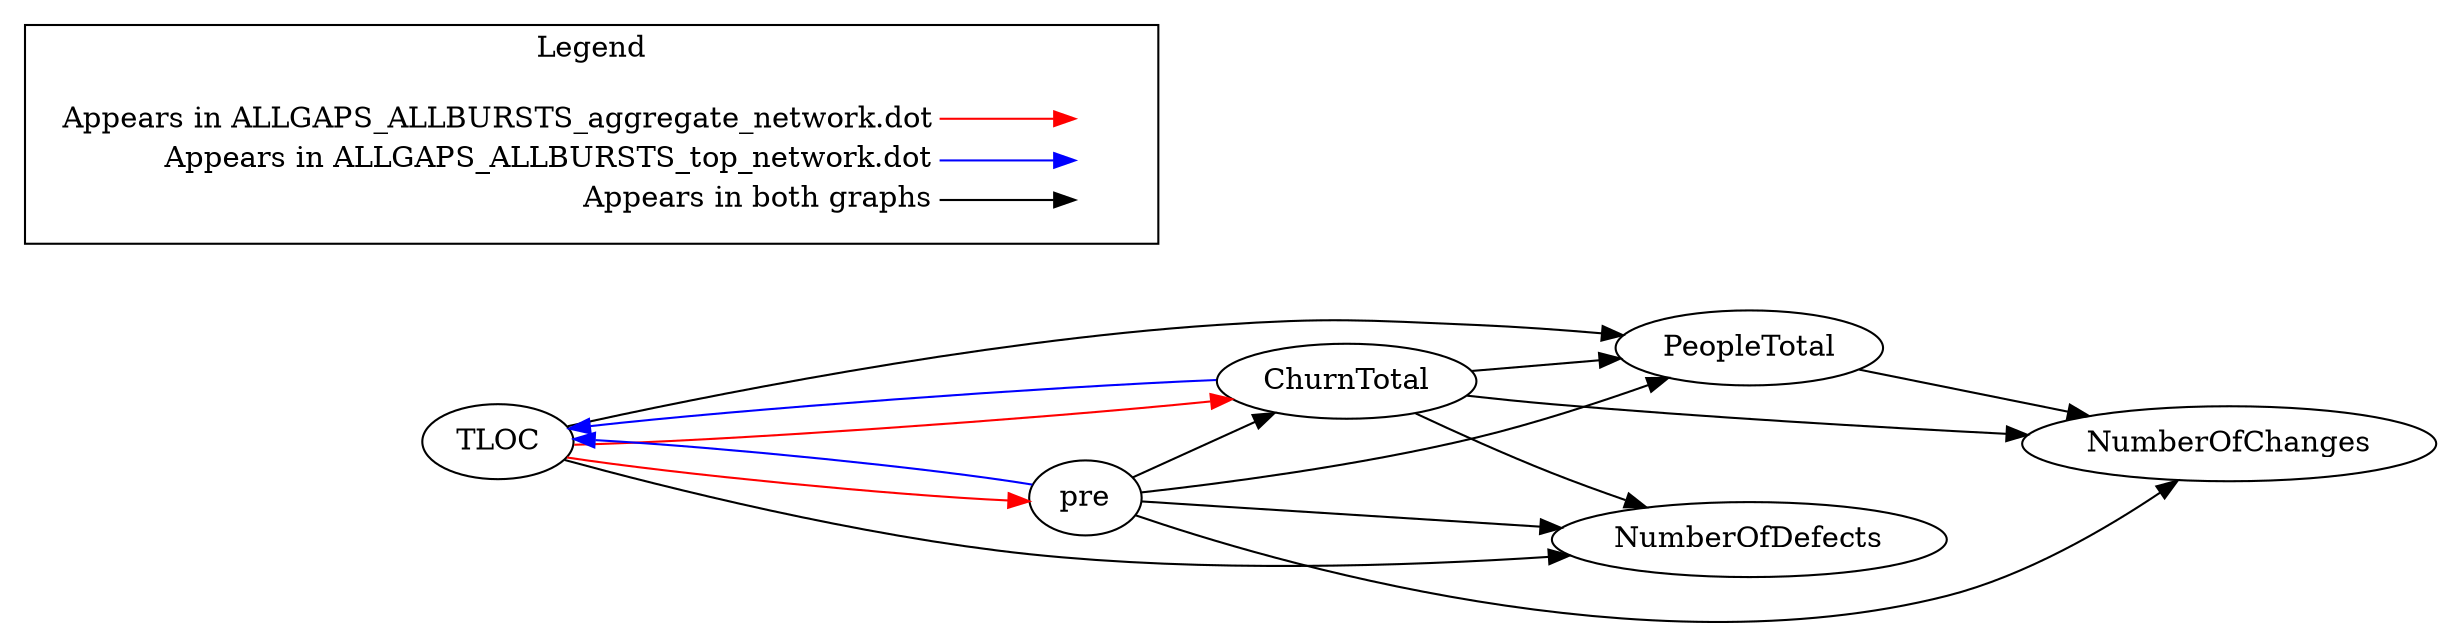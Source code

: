 digraph {
TLOC -> pre[color="red"];
TLOC -> ChurnTotal[color="red"];
pre -> NumberOfChanges[color="black"];
PeopleTotal -> NumberOfChanges[color="black"];
ChurnTotal -> NumberOfChanges[color="black"];
pre -> PeopleTotal[color="black"];
TLOC -> PeopleTotal[color="black"];
ChurnTotal -> NumberOfDefects[color="black"];
TLOC -> NumberOfDefects[color="black"];
ChurnTotal -> PeopleTotal[color="black"];
pre -> ChurnTotal[color="black"];
pre -> NumberOfDefects[color="black"];
ChurnTotal -> TLOC[color="blue"];
pre -> TLOC[color="blue"];

  rankdir=LR
  node [shape=plaintext]
  subgraph cluster_01 { 
    label = "Legend";
    key [label=<<table border="0" cellpadding="2" cellspacing="0" cellborder="0">
      <tr><td align="right" port="i1">Appears in ALLGAPS_ALLBURSTS_aggregate_network.dot</td></tr>
      <tr><td align="right" port="i2">Appears in ALLGAPS_ALLBURSTS_top_network.dot</td></tr>
      <tr><td align="right" port="i3">Appears in both graphs</td></tr>
      </table>>]
    key2 [label=<<table border="0" cellpadding="2" cellspacing="0" cellborder="0">
      <tr><td port="i1">&nbsp;</td></tr>
      <tr><td port="i2">&nbsp;</td></tr>
      <tr><td port="i3">&nbsp;</td></tr>
      </table>>]
    key:i1:e -> key2:i1:w [color=red]
    key:i2:e -> key2:i2:w [color=blue]
    key:i3:e -> key2:i3:w [color=black]
  }
}